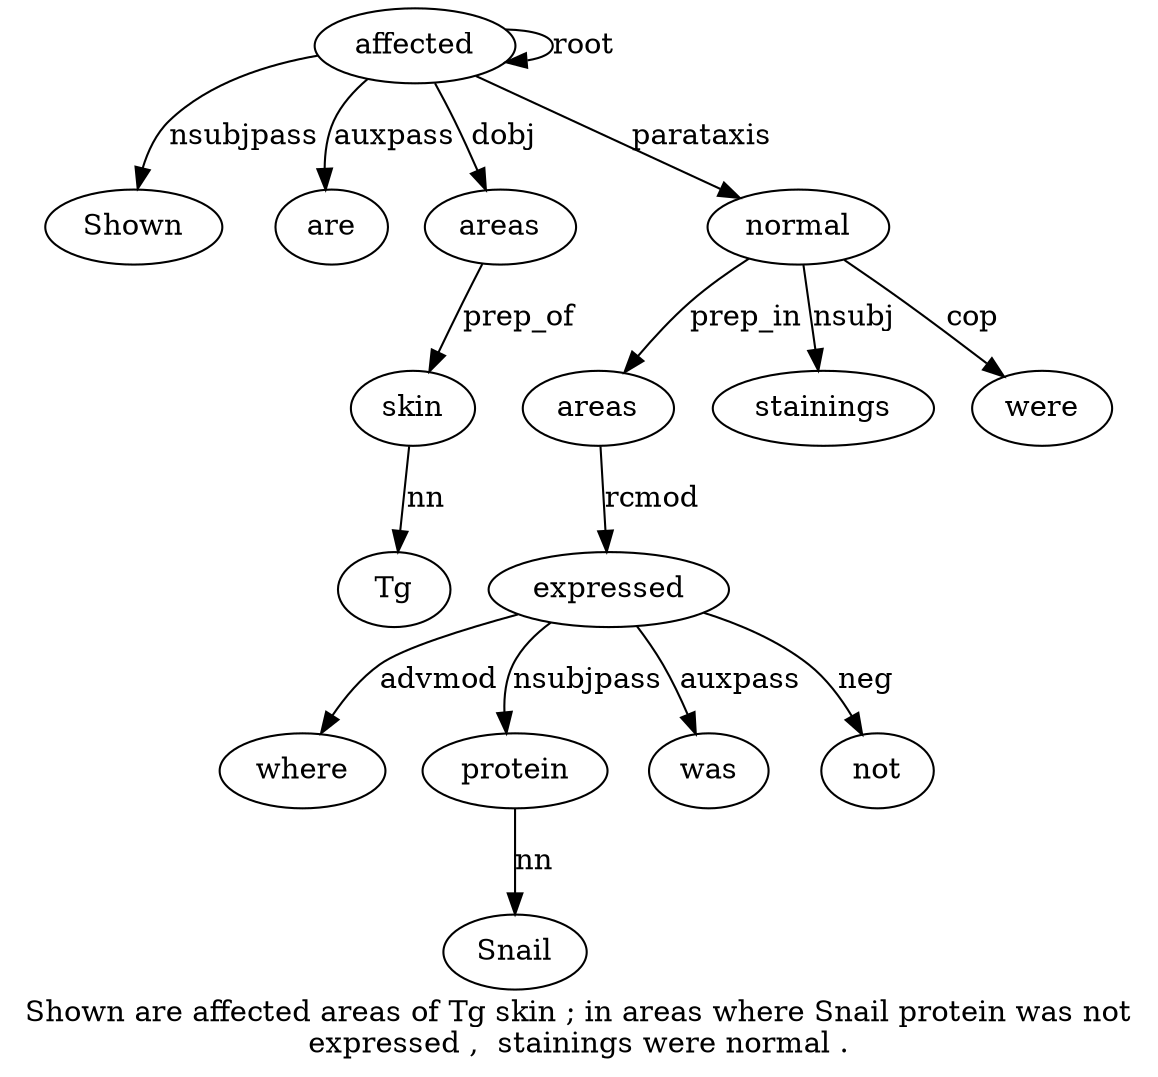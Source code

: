 digraph "Shown are affected areas of Tg skin ; in areas where Snail protein was not expressed ,  stainings were normal ." {
label="Shown are affected areas of Tg skin ; in areas where Snail protein was not
expressed ,  stainings were normal .";
affected3 [style=filled, fillcolor=white, label=affected];
Shown1 [style=filled, fillcolor=white, label=Shown];
affected3 -> Shown1  [label=nsubjpass];
are2 [style=filled, fillcolor=white, label=are];
affected3 -> are2  [label=auxpass];
affected3 -> affected3  [label=root];
areas4 [style=filled, fillcolor=white, label=areas];
affected3 -> areas4  [label=dobj];
skin7 [style=filled, fillcolor=white, label=skin];
Tg6 [style=filled, fillcolor=white, label=Tg];
skin7 -> Tg6  [label=nn];
areas4 -> skin7  [label=prep_of];
normal20 [style=filled, fillcolor=white, label=normal];
areas10 [style=filled, fillcolor=white, label=areas];
normal20 -> areas10  [label=prep_in];
expressed16 [style=filled, fillcolor=white, label=expressed];
where11 [style=filled, fillcolor=white, label=where];
expressed16 -> where11  [label=advmod];
protein13 [style=filled, fillcolor=white, label=protein];
Snail12 [style=filled, fillcolor=white, label=Snail];
protein13 -> Snail12  [label=nn];
expressed16 -> protein13  [label=nsubjpass];
was14 [style=filled, fillcolor=white, label=was];
expressed16 -> was14  [label=auxpass];
not15 [style=filled, fillcolor=white, label=not];
expressed16 -> not15  [label=neg];
areas10 -> expressed16  [label=rcmod];
stainings18 [style=filled, fillcolor=white, label=stainings];
normal20 -> stainings18  [label=nsubj];
were19 [style=filled, fillcolor=white, label=were];
normal20 -> were19  [label=cop];
affected3 -> normal20  [label=parataxis];
}

